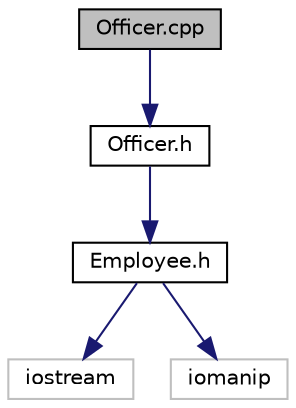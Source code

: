 digraph "Officer.cpp"
{
 // LATEX_PDF_SIZE
  edge [fontname="Helvetica",fontsize="10",labelfontname="Helvetica",labelfontsize="10"];
  node [fontname="Helvetica",fontsize="10",shape=record];
  Node1 [label="Officer.cpp",height=0.2,width=0.4,color="black", fillcolor="grey75", style="filled", fontcolor="black",tooltip="officer header file function definition holder"];
  Node1 -> Node2 [color="midnightblue",fontsize="10",style="solid"];
  Node2 [label="Officer.h",height=0.2,width=0.4,color="black", fillcolor="white", style="filled",URL="$Officer_8h.html",tooltip="class header file for officer"];
  Node2 -> Node3 [color="midnightblue",fontsize="10",style="solid"];
  Node3 [label="Employee.h",height=0.2,width=0.4,color="black", fillcolor="white", style="filled",URL="$Employee_8h.html",tooltip="The class structure for Employee."];
  Node3 -> Node4 [color="midnightblue",fontsize="10",style="solid"];
  Node4 [label="iostream",height=0.2,width=0.4,color="grey75", fillcolor="white", style="filled",tooltip=" "];
  Node3 -> Node5 [color="midnightblue",fontsize="10",style="solid"];
  Node5 [label="iomanip",height=0.2,width=0.4,color="grey75", fillcolor="white", style="filled",tooltip=" "];
}
